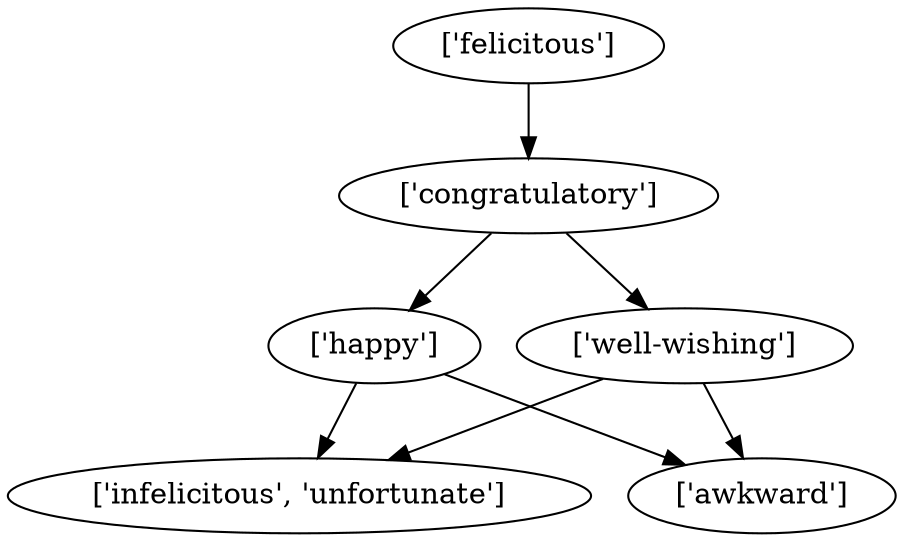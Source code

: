 strict digraph  {
	"['congratulatory']" -> "['happy']";
	"['congratulatory']" -> "['well-wishing']";
	"['happy']" -> "['infelicitous', 'unfortunate']";
	"['happy']" -> "['awkward']";
	"['well-wishing']" -> "['infelicitous', 'unfortunate']";
	"['well-wishing']" -> "['awkward']";
	"['felicitous']" -> "['congratulatory']";
}
